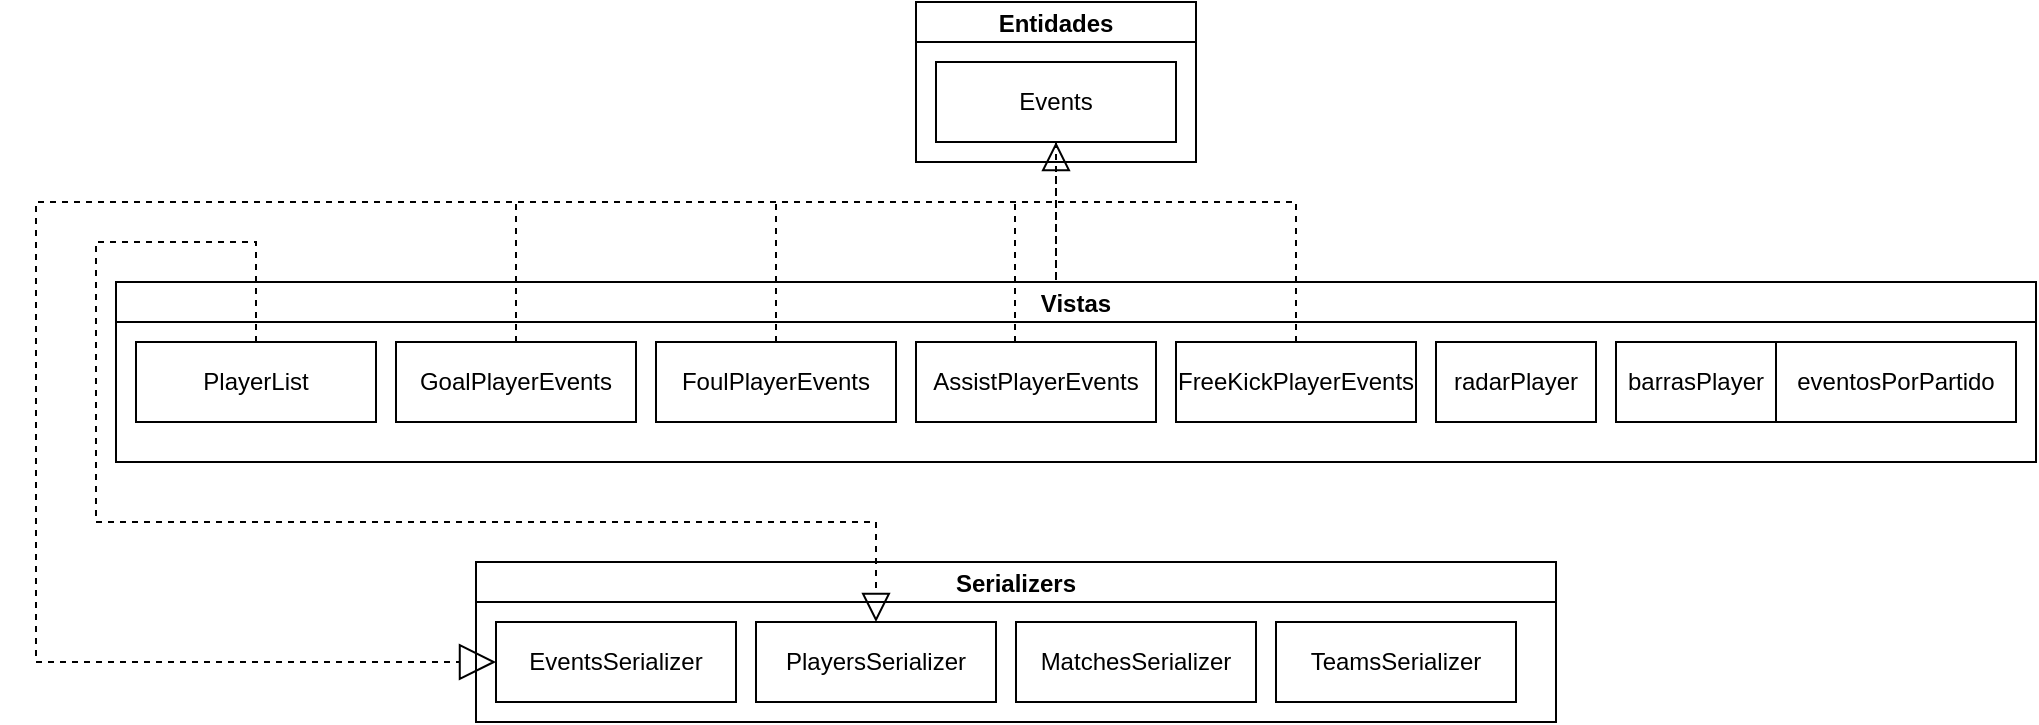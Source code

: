 <mxfile version="21.5.0" type="device">
  <diagram id="bMy_h3Av2Ug2Paj3Jpog" name="Page-1">
    <mxGraphModel dx="1606" dy="746" grid="1" gridSize="10" guides="1" tooltips="1" connect="1" arrows="1" fold="1" page="1" pageScale="1" pageWidth="850" pageHeight="1100" math="0" shadow="0">
      <root>
        <mxCell id="0" />
        <mxCell id="1" parent="0" />
        <mxCell id="2" value="Entidades" style="swimlane;startSize=20;horizontal=1;containerType=tree;" parent="1" vertex="1">
          <mxGeometry x="440" y="60" width="140" height="80" as="geometry" />
        </mxCell>
        <mxCell id="80" value="Events" style="whiteSpace=wrap;html=1;treeFolding=1;treeMoving=1;newEdgeStyle={&quot;edgeStyle&quot;:&quot;elbowEdgeStyle&quot;,&quot;startArrow&quot;:&quot;none&quot;,&quot;endArrow&quot;:&quot;none&quot;};" parent="2" vertex="1">
          <mxGeometry x="10" y="30" width="120" height="40" as="geometry" />
        </mxCell>
        <mxCell id="81" value="Vistas" style="swimlane;startSize=20;horizontal=1;containerType=tree;" parent="1" vertex="1">
          <mxGeometry x="40" y="200" width="960" height="90" as="geometry" />
        </mxCell>
        <mxCell id="85" value="PlayerList" style="whiteSpace=wrap;html=1;treeFolding=1;treeMoving=1;newEdgeStyle={&quot;edgeStyle&quot;:&quot;elbowEdgeStyle&quot;,&quot;startArrow&quot;:&quot;none&quot;,&quot;endArrow&quot;:&quot;none&quot;};" parent="81" vertex="1">
          <mxGeometry x="10" y="30" width="120" height="40" as="geometry" />
        </mxCell>
        <mxCell id="86" value="GoalPlayerEvents" style="whiteSpace=wrap;html=1;treeFolding=1;treeMoving=1;newEdgeStyle={&quot;edgeStyle&quot;:&quot;elbowEdgeStyle&quot;,&quot;startArrow&quot;:&quot;none&quot;,&quot;endArrow&quot;:&quot;none&quot;};" parent="81" vertex="1">
          <mxGeometry x="140" y="30" width="120" height="40" as="geometry" />
        </mxCell>
        <mxCell id="87" value="FoulPlayerEvents" style="whiteSpace=wrap;html=1;treeFolding=1;treeMoving=1;newEdgeStyle={&quot;edgeStyle&quot;:&quot;elbowEdgeStyle&quot;,&quot;startArrow&quot;:&quot;none&quot;,&quot;endArrow&quot;:&quot;none&quot;};" parent="81" vertex="1">
          <mxGeometry x="270" y="30" width="120" height="40" as="geometry" />
        </mxCell>
        <mxCell id="88" value="AssistPlayerEvents" style="whiteSpace=wrap;html=1;treeFolding=1;treeMoving=1;newEdgeStyle={&quot;edgeStyle&quot;:&quot;elbowEdgeStyle&quot;,&quot;startArrow&quot;:&quot;none&quot;,&quot;endArrow&quot;:&quot;none&quot;};" parent="81" vertex="1">
          <mxGeometry x="400" y="30" width="120" height="40" as="geometry" />
        </mxCell>
        <mxCell id="92" value="radarPlayer" style="whiteSpace=wrap;html=1;treeFolding=1;treeMoving=1;newEdgeStyle={&quot;edgeStyle&quot;:&quot;elbowEdgeStyle&quot;,&quot;startArrow&quot;:&quot;none&quot;,&quot;endArrow&quot;:&quot;none&quot;};" parent="81" vertex="1">
          <mxGeometry x="660" y="30" width="80" height="40" as="geometry" />
        </mxCell>
        <mxCell id="95" value="barrasPlayer" style="whiteSpace=wrap;html=1;treeFolding=1;treeMoving=1;newEdgeStyle={&quot;edgeStyle&quot;:&quot;elbowEdgeStyle&quot;,&quot;startArrow&quot;:&quot;none&quot;,&quot;endArrow&quot;:&quot;none&quot;};" parent="81" vertex="1">
          <mxGeometry x="750" y="30" width="80" height="40" as="geometry" />
        </mxCell>
        <mxCell id="111" value="FreeKickPlayerEvents" style="whiteSpace=wrap;html=1;treeFolding=1;treeMoving=1;newEdgeStyle={&quot;edgeStyle&quot;:&quot;elbowEdgeStyle&quot;,&quot;startArrow&quot;:&quot;none&quot;,&quot;endArrow&quot;:&quot;none&quot;};" parent="81" vertex="1">
          <mxGeometry x="530" y="30" width="120" height="40" as="geometry" />
        </mxCell>
        <mxCell id="113" value="eventosPorPartido" style="whiteSpace=wrap;html=1;treeFolding=1;treeMoving=1;newEdgeStyle={&quot;edgeStyle&quot;:&quot;elbowEdgeStyle&quot;,&quot;startArrow&quot;:&quot;none&quot;,&quot;endArrow&quot;:&quot;none&quot;};" parent="81" vertex="1">
          <mxGeometry x="830" y="30" width="120" height="40" as="geometry" />
        </mxCell>
        <mxCell id="98" value="Serializers" style="swimlane;startSize=20;horizontal=1;containerType=tree;" parent="1" vertex="1">
          <mxGeometry x="220" y="340" width="540" height="80" as="geometry" />
        </mxCell>
        <mxCell id="100" value="TeamsSerializer" style="whiteSpace=wrap;html=1;treeFolding=1;treeMoving=1;newEdgeStyle={&quot;edgeStyle&quot;:&quot;elbowEdgeStyle&quot;,&quot;startArrow&quot;:&quot;none&quot;,&quot;endArrow&quot;:&quot;none&quot;};" parent="98" vertex="1">
          <mxGeometry x="400" y="30" width="120" height="40" as="geometry" />
        </mxCell>
        <mxCell id="101" value="PlayersSerializer" style="whiteSpace=wrap;html=1;treeFolding=1;treeMoving=1;newEdgeStyle={&quot;edgeStyle&quot;:&quot;elbowEdgeStyle&quot;,&quot;startArrow&quot;:&quot;none&quot;,&quot;endArrow&quot;:&quot;none&quot;};" parent="98" vertex="1">
          <mxGeometry x="140" y="30" width="120" height="40" as="geometry" />
        </mxCell>
        <mxCell id="102" value="MatchesSerializer" style="whiteSpace=wrap;html=1;treeFolding=1;treeMoving=1;newEdgeStyle={&quot;edgeStyle&quot;:&quot;elbowEdgeStyle&quot;,&quot;startArrow&quot;:&quot;none&quot;,&quot;endArrow&quot;:&quot;none&quot;};" parent="98" vertex="1">
          <mxGeometry x="270" y="30" width="120" height="40" as="geometry" />
        </mxCell>
        <mxCell id="IN9a9dURrIeuilorchPy-113" value="EventsSerializer" style="whiteSpace=wrap;html=1;treeFolding=1;treeMoving=1;newEdgeStyle={&quot;edgeStyle&quot;:&quot;elbowEdgeStyle&quot;,&quot;startArrow&quot;:&quot;none&quot;,&quot;endArrow&quot;:&quot;none&quot;};" vertex="1" parent="98">
          <mxGeometry x="10" y="30" width="120" height="40" as="geometry" />
        </mxCell>
        <mxCell id="IN9a9dURrIeuilorchPy-114" style="edgeStyle=elbowEdgeStyle;rounded=0;orthogonalLoop=1;jettySize=auto;html=1;startArrow=none;endArrow=none;exitX=0.25;exitY=1;exitDx=0;exitDy=0;" edge="1" parent="98" source="IN9a9dURrIeuilorchPy-113" target="IN9a9dURrIeuilorchPy-113">
          <mxGeometry relative="1" as="geometry" />
        </mxCell>
        <mxCell id="IN9a9dURrIeuilorchPy-115" value="" style="endArrow=block;endSize=16;endFill=0;html=1;rounded=0;exitX=0.5;exitY=0;exitDx=0;exitDy=0;entryX=0;entryY=0.5;entryDx=0;entryDy=0;dashed=1;" edge="1" parent="1" source="111">
          <mxGeometry x="0.068" y="-60" width="160" relative="1" as="geometry">
            <mxPoint x="680" y="180" as="sourcePoint" />
            <mxPoint x="230" y="390" as="targetPoint" />
            <Array as="points">
              <mxPoint x="630" y="160" />
              <mxPoint y="160" />
              <mxPoint y="390" />
            </Array>
            <mxPoint as="offset" />
          </mxGeometry>
        </mxCell>
        <mxCell id="IN9a9dURrIeuilorchPy-116" value="" style="endArrow=block;dashed=1;endFill=0;endSize=12;html=1;rounded=0;exitX=0.5;exitY=0;exitDx=0;exitDy=0;" edge="1" parent="1" target="101">
          <mxGeometry width="160" relative="1" as="geometry">
            <mxPoint x="110" y="230" as="sourcePoint" />
            <mxPoint x="630" y="420" as="targetPoint" />
            <Array as="points">
              <mxPoint x="110" y="180" />
              <mxPoint x="30" y="180" />
              <mxPoint x="30" y="320" />
              <mxPoint x="420" y="320" />
            </Array>
          </mxGeometry>
        </mxCell>
        <mxCell id="IN9a9dURrIeuilorchPy-117" value="" style="endArrow=block;dashed=1;endFill=0;endSize=12;html=1;rounded=0;exitX=0.5;exitY=1;exitDx=0;exitDy=0;" edge="1" parent="1" target="80">
          <mxGeometry width="160" relative="1" as="geometry">
            <mxPoint x="510" y="130" as="sourcePoint" />
            <mxPoint x="515" y="200" as="targetPoint" />
            <Array as="points">
              <mxPoint x="510" y="200" />
            </Array>
          </mxGeometry>
        </mxCell>
        <mxCell id="IN9a9dURrIeuilorchPy-118" value="" style="endArrow=none;dashed=1;html=1;strokeWidth=1;rounded=0;exitX=0.5;exitY=0;exitDx=0;exitDy=0;" edge="1" parent="1">
          <mxGeometry width="50" height="50" relative="1" as="geometry">
            <mxPoint x="240" y="230" as="sourcePoint" />
            <mxPoint x="240" y="160" as="targetPoint" />
          </mxGeometry>
        </mxCell>
        <mxCell id="IN9a9dURrIeuilorchPy-119" value="" style="endArrow=none;dashed=1;html=1;strokeWidth=1;rounded=0;exitX=0.5;exitY=0;exitDx=0;exitDy=0;" edge="1" parent="1">
          <mxGeometry width="50" height="50" relative="1" as="geometry">
            <mxPoint x="370" y="230" as="sourcePoint" />
            <mxPoint x="370" y="160" as="targetPoint" />
          </mxGeometry>
        </mxCell>
        <mxCell id="IN9a9dURrIeuilorchPy-120" value="" style="endArrow=none;dashed=1;html=1;strokeWidth=1;rounded=0;exitX=0.5;exitY=0;exitDx=0;exitDy=0;" edge="1" parent="1">
          <mxGeometry width="50" height="50" relative="1" as="geometry">
            <mxPoint x="489.5" y="230" as="sourcePoint" />
            <mxPoint x="489.5" y="160" as="targetPoint" />
          </mxGeometry>
        </mxCell>
      </root>
    </mxGraphModel>
  </diagram>
</mxfile>
